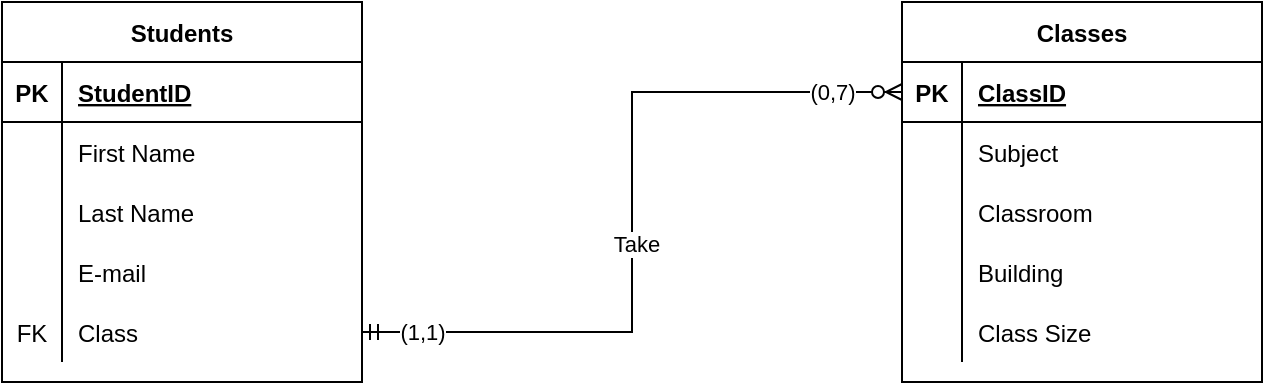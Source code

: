 <mxfile version="13.8.0" type="github">
  <diagram id="pjiQfQ-o78UUlYZnu1dF" name="Page-1">
    <mxGraphModel dx="1038" dy="532" grid="1" gridSize="10" guides="1" tooltips="1" connect="1" arrows="1" fold="1" page="1" pageScale="1" pageWidth="850" pageHeight="1100" math="0" shadow="0">
      <root>
        <mxCell id="0" />
        <mxCell id="1" parent="0" />
        <mxCell id="uden-AnZ45sdJE5wdkS_-1" value="Students" style="shape=table;startSize=30;container=1;collapsible=1;childLayout=tableLayout;fixedRows=1;rowLines=0;fontStyle=1;align=center;resizeLast=1;" vertex="1" parent="1">
          <mxGeometry x="110" y="140" width="180" height="190" as="geometry" />
        </mxCell>
        <mxCell id="uden-AnZ45sdJE5wdkS_-2" value="" style="shape=partialRectangle;collapsible=0;dropTarget=0;pointerEvents=0;fillColor=none;top=0;left=0;bottom=1;right=0;points=[[0,0.5],[1,0.5]];portConstraint=eastwest;" vertex="1" parent="uden-AnZ45sdJE5wdkS_-1">
          <mxGeometry y="30" width="180" height="30" as="geometry" />
        </mxCell>
        <mxCell id="uden-AnZ45sdJE5wdkS_-3" value="PK" style="shape=partialRectangle;connectable=0;fillColor=none;top=0;left=0;bottom=0;right=0;fontStyle=1;overflow=hidden;" vertex="1" parent="uden-AnZ45sdJE5wdkS_-2">
          <mxGeometry width="30" height="30" as="geometry" />
        </mxCell>
        <mxCell id="uden-AnZ45sdJE5wdkS_-4" value="StudentID" style="shape=partialRectangle;connectable=0;fillColor=none;top=0;left=0;bottom=0;right=0;align=left;spacingLeft=6;fontStyle=5;overflow=hidden;" vertex="1" parent="uden-AnZ45sdJE5wdkS_-2">
          <mxGeometry x="30" width="150" height="30" as="geometry" />
        </mxCell>
        <mxCell id="uden-AnZ45sdJE5wdkS_-5" value="" style="shape=partialRectangle;collapsible=0;dropTarget=0;pointerEvents=0;fillColor=none;top=0;left=0;bottom=0;right=0;points=[[0,0.5],[1,0.5]];portConstraint=eastwest;" vertex="1" parent="uden-AnZ45sdJE5wdkS_-1">
          <mxGeometry y="60" width="180" height="30" as="geometry" />
        </mxCell>
        <mxCell id="uden-AnZ45sdJE5wdkS_-6" value="" style="shape=partialRectangle;connectable=0;fillColor=none;top=0;left=0;bottom=0;right=0;editable=1;overflow=hidden;" vertex="1" parent="uden-AnZ45sdJE5wdkS_-5">
          <mxGeometry width="30" height="30" as="geometry" />
        </mxCell>
        <mxCell id="uden-AnZ45sdJE5wdkS_-7" value="First Name" style="shape=partialRectangle;connectable=0;fillColor=none;top=0;left=0;bottom=0;right=0;align=left;spacingLeft=6;overflow=hidden;" vertex="1" parent="uden-AnZ45sdJE5wdkS_-5">
          <mxGeometry x="30" width="150" height="30" as="geometry" />
        </mxCell>
        <mxCell id="uden-AnZ45sdJE5wdkS_-8" value="" style="shape=partialRectangle;collapsible=0;dropTarget=0;pointerEvents=0;fillColor=none;top=0;left=0;bottom=0;right=0;points=[[0,0.5],[1,0.5]];portConstraint=eastwest;" vertex="1" parent="uden-AnZ45sdJE5wdkS_-1">
          <mxGeometry y="90" width="180" height="30" as="geometry" />
        </mxCell>
        <mxCell id="uden-AnZ45sdJE5wdkS_-9" value="" style="shape=partialRectangle;connectable=0;fillColor=none;top=0;left=0;bottom=0;right=0;editable=1;overflow=hidden;" vertex="1" parent="uden-AnZ45sdJE5wdkS_-8">
          <mxGeometry width="30" height="30" as="geometry" />
        </mxCell>
        <mxCell id="uden-AnZ45sdJE5wdkS_-10" value="Last Name" style="shape=partialRectangle;connectable=0;fillColor=none;top=0;left=0;bottom=0;right=0;align=left;spacingLeft=6;overflow=hidden;" vertex="1" parent="uden-AnZ45sdJE5wdkS_-8">
          <mxGeometry x="30" width="150" height="30" as="geometry" />
        </mxCell>
        <mxCell id="uden-AnZ45sdJE5wdkS_-11" value="" style="shape=partialRectangle;collapsible=0;dropTarget=0;pointerEvents=0;fillColor=none;top=0;left=0;bottom=0;right=0;points=[[0,0.5],[1,0.5]];portConstraint=eastwest;" vertex="1" parent="uden-AnZ45sdJE5wdkS_-1">
          <mxGeometry y="120" width="180" height="30" as="geometry" />
        </mxCell>
        <mxCell id="uden-AnZ45sdJE5wdkS_-12" value="" style="shape=partialRectangle;connectable=0;fillColor=none;top=0;left=0;bottom=0;right=0;editable=1;overflow=hidden;" vertex="1" parent="uden-AnZ45sdJE5wdkS_-11">
          <mxGeometry width="30" height="30" as="geometry" />
        </mxCell>
        <mxCell id="uden-AnZ45sdJE5wdkS_-13" value="E-mail" style="shape=partialRectangle;connectable=0;fillColor=none;top=0;left=0;bottom=0;right=0;align=left;spacingLeft=6;overflow=hidden;" vertex="1" parent="uden-AnZ45sdJE5wdkS_-11">
          <mxGeometry x="30" width="150" height="30" as="geometry" />
        </mxCell>
        <mxCell id="uden-AnZ45sdJE5wdkS_-34" value="" style="shape=partialRectangle;collapsible=0;dropTarget=0;pointerEvents=0;fillColor=none;top=0;left=0;bottom=0;right=0;points=[[0,0.5],[1,0.5]];portConstraint=eastwest;" vertex="1" parent="uden-AnZ45sdJE5wdkS_-1">
          <mxGeometry y="150" width="180" height="30" as="geometry" />
        </mxCell>
        <mxCell id="uden-AnZ45sdJE5wdkS_-35" value="FK" style="shape=partialRectangle;connectable=0;fillColor=none;top=0;left=0;bottom=0;right=0;editable=1;overflow=hidden;" vertex="1" parent="uden-AnZ45sdJE5wdkS_-34">
          <mxGeometry width="30" height="30" as="geometry" />
        </mxCell>
        <mxCell id="uden-AnZ45sdJE5wdkS_-36" value="Class" style="shape=partialRectangle;connectable=0;fillColor=none;top=0;left=0;bottom=0;right=0;align=left;spacingLeft=6;overflow=hidden;" vertex="1" parent="uden-AnZ45sdJE5wdkS_-34">
          <mxGeometry x="30" width="150" height="30" as="geometry" />
        </mxCell>
        <mxCell id="uden-AnZ45sdJE5wdkS_-14" value="Classes" style="shape=table;startSize=30;container=1;collapsible=1;childLayout=tableLayout;fixedRows=1;rowLines=0;fontStyle=1;align=center;resizeLast=1;" vertex="1" parent="1">
          <mxGeometry x="560" y="140" width="180" height="190" as="geometry" />
        </mxCell>
        <mxCell id="uden-AnZ45sdJE5wdkS_-15" value="" style="shape=partialRectangle;collapsible=0;dropTarget=0;pointerEvents=0;fillColor=none;top=0;left=0;bottom=1;right=0;points=[[0,0.5],[1,0.5]];portConstraint=eastwest;" vertex="1" parent="uden-AnZ45sdJE5wdkS_-14">
          <mxGeometry y="30" width="180" height="30" as="geometry" />
        </mxCell>
        <mxCell id="uden-AnZ45sdJE5wdkS_-16" value="PK" style="shape=partialRectangle;connectable=0;fillColor=none;top=0;left=0;bottom=0;right=0;fontStyle=1;overflow=hidden;" vertex="1" parent="uden-AnZ45sdJE5wdkS_-15">
          <mxGeometry width="30" height="30" as="geometry" />
        </mxCell>
        <mxCell id="uden-AnZ45sdJE5wdkS_-17" value="ClassID" style="shape=partialRectangle;connectable=0;fillColor=none;top=0;left=0;bottom=0;right=0;align=left;spacingLeft=6;fontStyle=5;overflow=hidden;" vertex="1" parent="uden-AnZ45sdJE5wdkS_-15">
          <mxGeometry x="30" width="150" height="30" as="geometry" />
        </mxCell>
        <mxCell id="uden-AnZ45sdJE5wdkS_-18" value="" style="shape=partialRectangle;collapsible=0;dropTarget=0;pointerEvents=0;fillColor=none;top=0;left=0;bottom=0;right=0;points=[[0,0.5],[1,0.5]];portConstraint=eastwest;" vertex="1" parent="uden-AnZ45sdJE5wdkS_-14">
          <mxGeometry y="60" width="180" height="30" as="geometry" />
        </mxCell>
        <mxCell id="uden-AnZ45sdJE5wdkS_-19" value="" style="shape=partialRectangle;connectable=0;fillColor=none;top=0;left=0;bottom=0;right=0;editable=1;overflow=hidden;" vertex="1" parent="uden-AnZ45sdJE5wdkS_-18">
          <mxGeometry width="30" height="30" as="geometry" />
        </mxCell>
        <mxCell id="uden-AnZ45sdJE5wdkS_-20" value="Subject" style="shape=partialRectangle;connectable=0;fillColor=none;top=0;left=0;bottom=0;right=0;align=left;spacingLeft=6;overflow=hidden;" vertex="1" parent="uden-AnZ45sdJE5wdkS_-18">
          <mxGeometry x="30" width="150" height="30" as="geometry" />
        </mxCell>
        <mxCell id="uden-AnZ45sdJE5wdkS_-21" value="" style="shape=partialRectangle;collapsible=0;dropTarget=0;pointerEvents=0;fillColor=none;top=0;left=0;bottom=0;right=0;points=[[0,0.5],[1,0.5]];portConstraint=eastwest;" vertex="1" parent="uden-AnZ45sdJE5wdkS_-14">
          <mxGeometry y="90" width="180" height="30" as="geometry" />
        </mxCell>
        <mxCell id="uden-AnZ45sdJE5wdkS_-22" value="" style="shape=partialRectangle;connectable=0;fillColor=none;top=0;left=0;bottom=0;right=0;editable=1;overflow=hidden;" vertex="1" parent="uden-AnZ45sdJE5wdkS_-21">
          <mxGeometry width="30" height="30" as="geometry" />
        </mxCell>
        <mxCell id="uden-AnZ45sdJE5wdkS_-23" value="Classroom" style="shape=partialRectangle;connectable=0;fillColor=none;top=0;left=0;bottom=0;right=0;align=left;spacingLeft=6;overflow=hidden;" vertex="1" parent="uden-AnZ45sdJE5wdkS_-21">
          <mxGeometry x="30" width="150" height="30" as="geometry" />
        </mxCell>
        <mxCell id="uden-AnZ45sdJE5wdkS_-24" value="" style="shape=partialRectangle;collapsible=0;dropTarget=0;pointerEvents=0;fillColor=none;top=0;left=0;bottom=0;right=0;points=[[0,0.5],[1,0.5]];portConstraint=eastwest;" vertex="1" parent="uden-AnZ45sdJE5wdkS_-14">
          <mxGeometry y="120" width="180" height="30" as="geometry" />
        </mxCell>
        <mxCell id="uden-AnZ45sdJE5wdkS_-25" value="" style="shape=partialRectangle;connectable=0;fillColor=none;top=0;left=0;bottom=0;right=0;editable=1;overflow=hidden;" vertex="1" parent="uden-AnZ45sdJE5wdkS_-24">
          <mxGeometry width="30" height="30" as="geometry" />
        </mxCell>
        <mxCell id="uden-AnZ45sdJE5wdkS_-26" value="Building" style="shape=partialRectangle;connectable=0;fillColor=none;top=0;left=0;bottom=0;right=0;align=left;spacingLeft=6;overflow=hidden;" vertex="1" parent="uden-AnZ45sdJE5wdkS_-24">
          <mxGeometry x="30" width="150" height="30" as="geometry" />
        </mxCell>
        <mxCell id="uden-AnZ45sdJE5wdkS_-30" value="" style="shape=partialRectangle;collapsible=0;dropTarget=0;pointerEvents=0;fillColor=none;top=0;left=0;bottom=0;right=0;points=[[0,0.5],[1,0.5]];portConstraint=eastwest;" vertex="1" parent="uden-AnZ45sdJE5wdkS_-14">
          <mxGeometry y="150" width="180" height="30" as="geometry" />
        </mxCell>
        <mxCell id="uden-AnZ45sdJE5wdkS_-31" value="" style="shape=partialRectangle;connectable=0;fillColor=none;top=0;left=0;bottom=0;right=0;editable=1;overflow=hidden;" vertex="1" parent="uden-AnZ45sdJE5wdkS_-30">
          <mxGeometry width="30" height="30" as="geometry" />
        </mxCell>
        <mxCell id="uden-AnZ45sdJE5wdkS_-32" value="Class Size" style="shape=partialRectangle;connectable=0;fillColor=none;top=0;left=0;bottom=0;right=0;align=left;spacingLeft=6;overflow=hidden;" vertex="1" parent="uden-AnZ45sdJE5wdkS_-30">
          <mxGeometry x="30" width="150" height="30" as="geometry" />
        </mxCell>
        <mxCell id="uden-AnZ45sdJE5wdkS_-37" style="edgeStyle=orthogonalEdgeStyle;rounded=0;orthogonalLoop=1;jettySize=auto;html=1;entryX=0;entryY=0.5;entryDx=0;entryDy=0;startArrow=ERmandOne;startFill=0;endArrow=ERzeroToMany;endFill=1;" edge="1" parent="1" source="uden-AnZ45sdJE5wdkS_-34" target="uden-AnZ45sdJE5wdkS_-15">
          <mxGeometry relative="1" as="geometry" />
        </mxCell>
        <mxCell id="uden-AnZ45sdJE5wdkS_-38" value="Take" style="edgeLabel;html=1;align=center;verticalAlign=middle;resizable=0;points=[];" vertex="1" connectable="0" parent="uden-AnZ45sdJE5wdkS_-37">
          <mxGeometry x="-0.308" y="44" relative="1" as="geometry">
            <mxPoint x="46" y="-44" as="offset" />
          </mxGeometry>
        </mxCell>
        <mxCell id="uden-AnZ45sdJE5wdkS_-39" value="(1,1)" style="edgeLabel;html=1;align=center;verticalAlign=middle;resizable=0;points=[];" vertex="1" connectable="0" parent="uden-AnZ45sdJE5wdkS_-37">
          <mxGeometry x="-0.847" relative="1" as="geometry">
            <mxPoint as="offset" />
          </mxGeometry>
        </mxCell>
        <mxCell id="uden-AnZ45sdJE5wdkS_-40" value="(0,7)" style="edgeLabel;html=1;align=center;verticalAlign=middle;resizable=0;points=[];" vertex="1" connectable="0" parent="uden-AnZ45sdJE5wdkS_-37">
          <mxGeometry x="0.82" relative="1" as="geometry">
            <mxPoint as="offset" />
          </mxGeometry>
        </mxCell>
      </root>
    </mxGraphModel>
  </diagram>
</mxfile>
